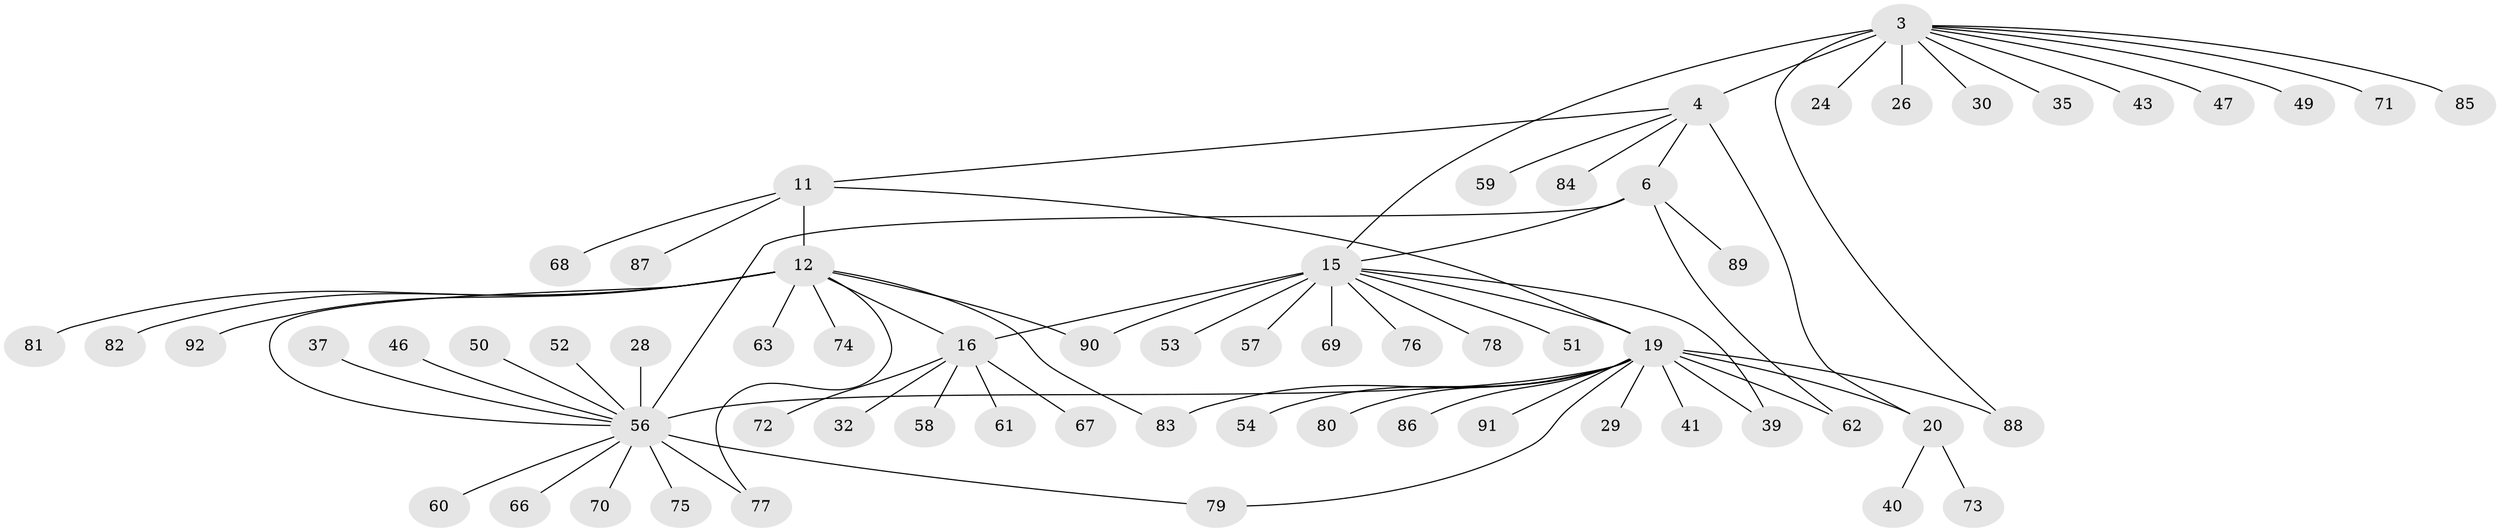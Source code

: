 // original degree distribution, {10: 0.010869565217391304, 5: 0.043478260869565216, 7: 0.010869565217391304, 6: 0.06521739130434782, 14: 0.010869565217391304, 8: 0.03260869565217391, 4: 0.010869565217391304, 9: 0.021739130434782608, 3: 0.043478260869565216, 12: 0.010869565217391304, 2: 0.16304347826086957, 1: 0.5760869565217391}
// Generated by graph-tools (version 1.1) at 2025/57/03/04/25 21:57:44]
// undirected, 64 vertices, 76 edges
graph export_dot {
graph [start="1"]
  node [color=gray90,style=filled];
  3 [super="+1"];
  4 [super="+2"];
  6 [super="+5"];
  11 [super="+10"];
  12 [super="+9"];
  15 [super="+14"];
  16 [super="+13"];
  19 [super="+18"];
  20 [super="+17"];
  24;
  26;
  28;
  29;
  30;
  32;
  35;
  37;
  39 [super="+38"];
  40;
  41 [super="+33"];
  43 [super="+21"];
  46 [super="+22"];
  47;
  49;
  50;
  51;
  52;
  53;
  54;
  56 [super="+7+8"];
  57;
  58;
  59;
  60;
  61;
  62;
  63;
  66;
  67;
  68;
  69;
  70 [super="+65"];
  71;
  72;
  73 [super="+55"];
  74 [super="+27+36"];
  75;
  76;
  77 [super="+34"];
  78;
  79 [super="+64"];
  80;
  81;
  82;
  83;
  84;
  85;
  86 [super="+48"];
  87;
  88;
  89 [super="+25"];
  90;
  91;
  92;
  3 -- 4 [weight=4];
  3 -- 26;
  3 -- 35;
  3 -- 85;
  3 -- 15;
  3 -- 71;
  3 -- 47;
  3 -- 49;
  3 -- 24;
  3 -- 88;
  3 -- 30;
  3 -- 43;
  4 -- 6;
  4 -- 20;
  4 -- 59;
  4 -- 84;
  4 -- 11;
  6 -- 62;
  6 -- 15;
  6 -- 56 [weight=4];
  6 -- 89;
  11 -- 12 [weight=4];
  11 -- 19;
  11 -- 68;
  11 -- 87;
  12 -- 63;
  12 -- 81;
  12 -- 82;
  12 -- 90;
  12 -- 16;
  12 -- 83;
  12 -- 92;
  12 -- 77;
  12 -- 74;
  12 -- 56;
  15 -- 16 [weight=4];
  15 -- 51;
  15 -- 57;
  15 -- 69;
  15 -- 76;
  15 -- 53;
  15 -- 90;
  15 -- 78;
  15 -- 19;
  15 -- 39;
  16 -- 32;
  16 -- 67;
  16 -- 72;
  16 -- 58;
  16 -- 61;
  19 -- 20 [weight=4];
  19 -- 62;
  19 -- 80;
  19 -- 83;
  19 -- 88;
  19 -- 79;
  19 -- 54;
  19 -- 56 [weight=2];
  19 -- 91;
  19 -- 29;
  19 -- 39;
  19 -- 41;
  19 -- 86;
  20 -- 40;
  20 -- 73;
  28 -- 56;
  37 -- 56;
  46 -- 56;
  50 -- 56;
  52 -- 56;
  56 -- 66;
  56 -- 75;
  56 -- 77;
  56 -- 70;
  56 -- 60;
  56 -- 79;
}
